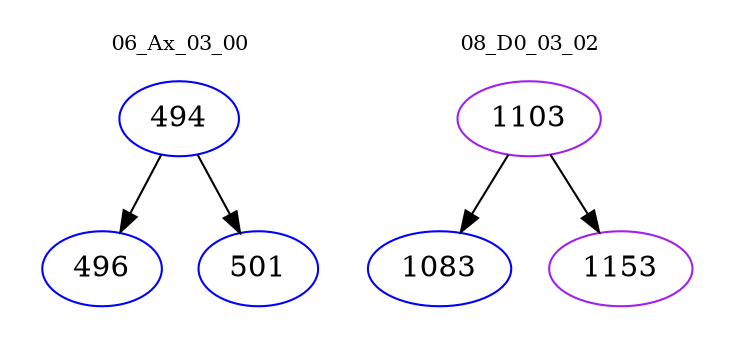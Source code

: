 digraph{
subgraph cluster_0 {
color = white
label = "06_Ax_03_00";
fontsize=10;
T0_494 [label="494", color="blue"]
T0_494 -> T0_496 [color="black"]
T0_496 [label="496", color="blue"]
T0_494 -> T0_501 [color="black"]
T0_501 [label="501", color="blue"]
}
subgraph cluster_1 {
color = white
label = "08_D0_03_02";
fontsize=10;
T1_1103 [label="1103", color="purple"]
T1_1103 -> T1_1083 [color="black"]
T1_1083 [label="1083", color="blue"]
T1_1103 -> T1_1153 [color="black"]
T1_1153 [label="1153", color="purple"]
}
}
